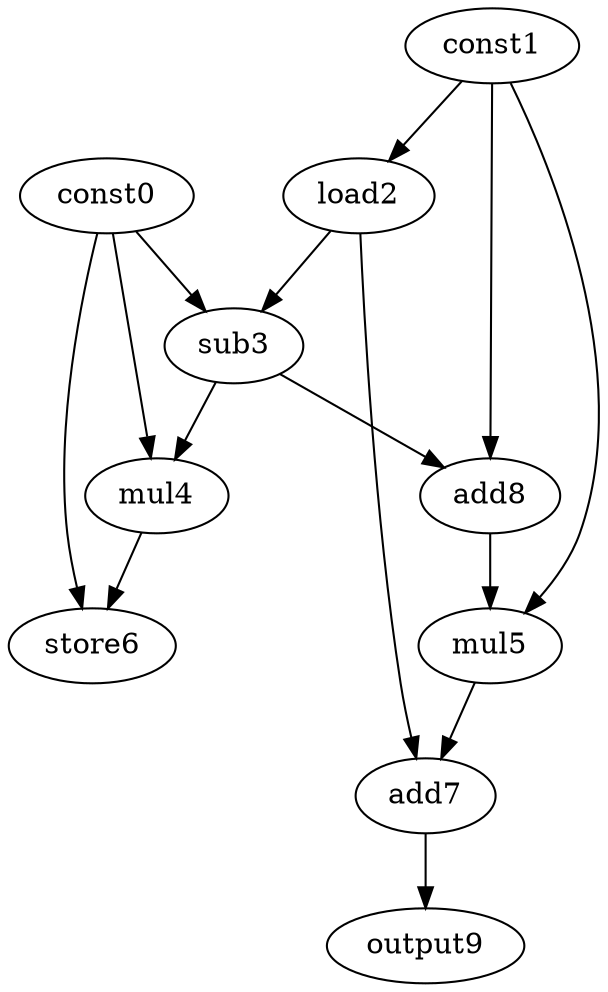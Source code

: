 digraph G { 
const0[opcode=const]; 
const1[opcode=const]; 
load2[opcode=load]; 
sub3[opcode=sub]; 
mul4[opcode=mul]; 
mul5[opcode=mul]; 
store6[opcode=store]; 
add7[opcode=add]; 
add8[opcode=add]; 
output9[opcode=output]; 
const1->load2[operand=0];
const0->sub3[operand=0];
load2->sub3[operand=1];
const0->mul4[operand=0];
sub3->mul4[operand=1];
const1->add8[operand=0];
sub3->add8[operand=1];
add8->mul5[operand=0];
const1->mul5[operand=1];
const0->store6[operand=0];
mul4->store6[operand=1];
load2->add7[operand=0];
mul5->add7[operand=1];
add7->output9[operand=0];
}
